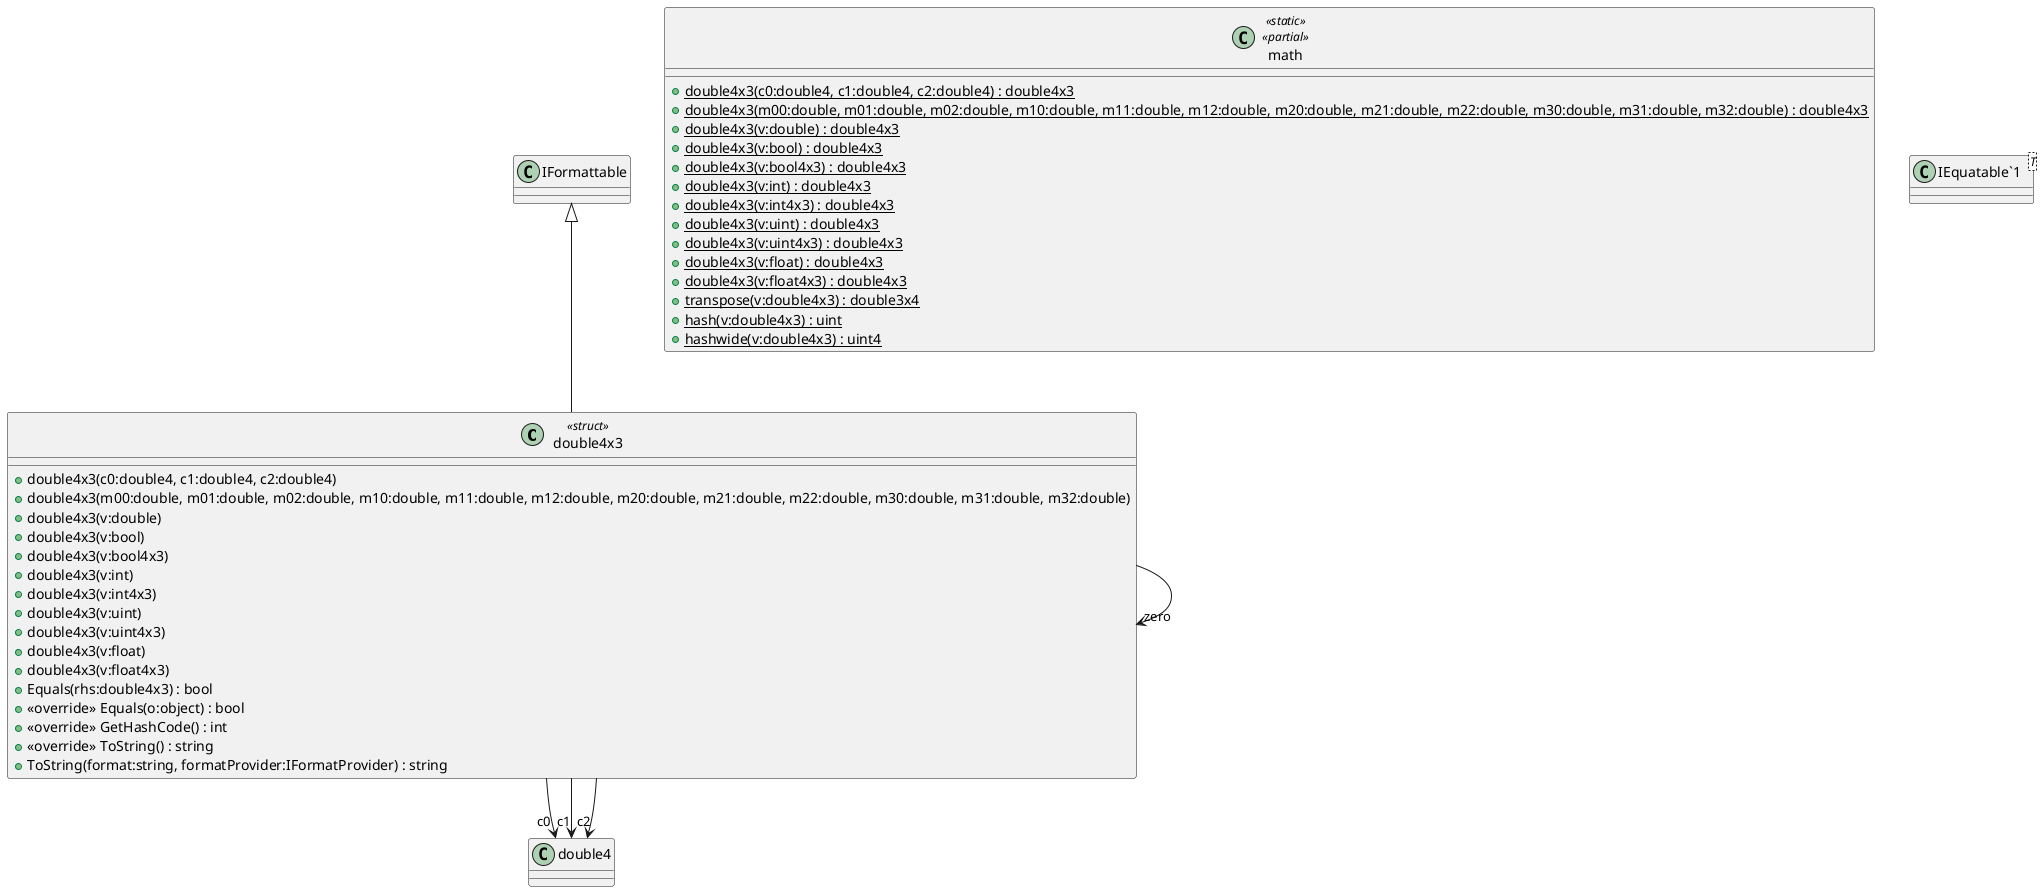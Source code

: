 @startuml
class double4x3 <<struct>> {
    + double4x3(c0:double4, c1:double4, c2:double4)
    + double4x3(m00:double, m01:double, m02:double, m10:double, m11:double, m12:double, m20:double, m21:double, m22:double, m30:double, m31:double, m32:double)
    + double4x3(v:double)
    + double4x3(v:bool)
    + double4x3(v:bool4x3)
    + double4x3(v:int)
    + double4x3(v:int4x3)
    + double4x3(v:uint)
    + double4x3(v:uint4x3)
    + double4x3(v:float)
    + double4x3(v:float4x3)
    + Equals(rhs:double4x3) : bool
    + <<override>> Equals(o:object) : bool
    + <<override>> GetHashCode() : int
    + <<override>> ToString() : string
    + ToString(format:string, formatProvider:IFormatProvider) : string
}
class math <<static>> <<partial>> {
    + {static} double4x3(c0:double4, c1:double4, c2:double4) : double4x3
    + {static} double4x3(m00:double, m01:double, m02:double, m10:double, m11:double, m12:double, m20:double, m21:double, m22:double, m30:double, m31:double, m32:double) : double4x3
    + {static} double4x3(v:double) : double4x3
    + {static} double4x3(v:bool) : double4x3
    + {static} double4x3(v:bool4x3) : double4x3
    + {static} double4x3(v:int) : double4x3
    + {static} double4x3(v:int4x3) : double4x3
    + {static} double4x3(v:uint) : double4x3
    + {static} double4x3(v:uint4x3) : double4x3
    + {static} double4x3(v:float) : double4x3
    + {static} double4x3(v:float4x3) : double4x3
    + {static} transpose(v:double4x3) : double3x4
    + {static} hash(v:double4x3) : uint
    + {static} hashwide(v:double4x3) : uint4
}
class "IEquatable`1"<T> {
}
IFormattable <|-- double4x3
double4x3 --> "c0" double4
double4x3 --> "c1" double4
double4x3 --> "c2" double4
double4x3 --> "zero" double4x3
@enduml
